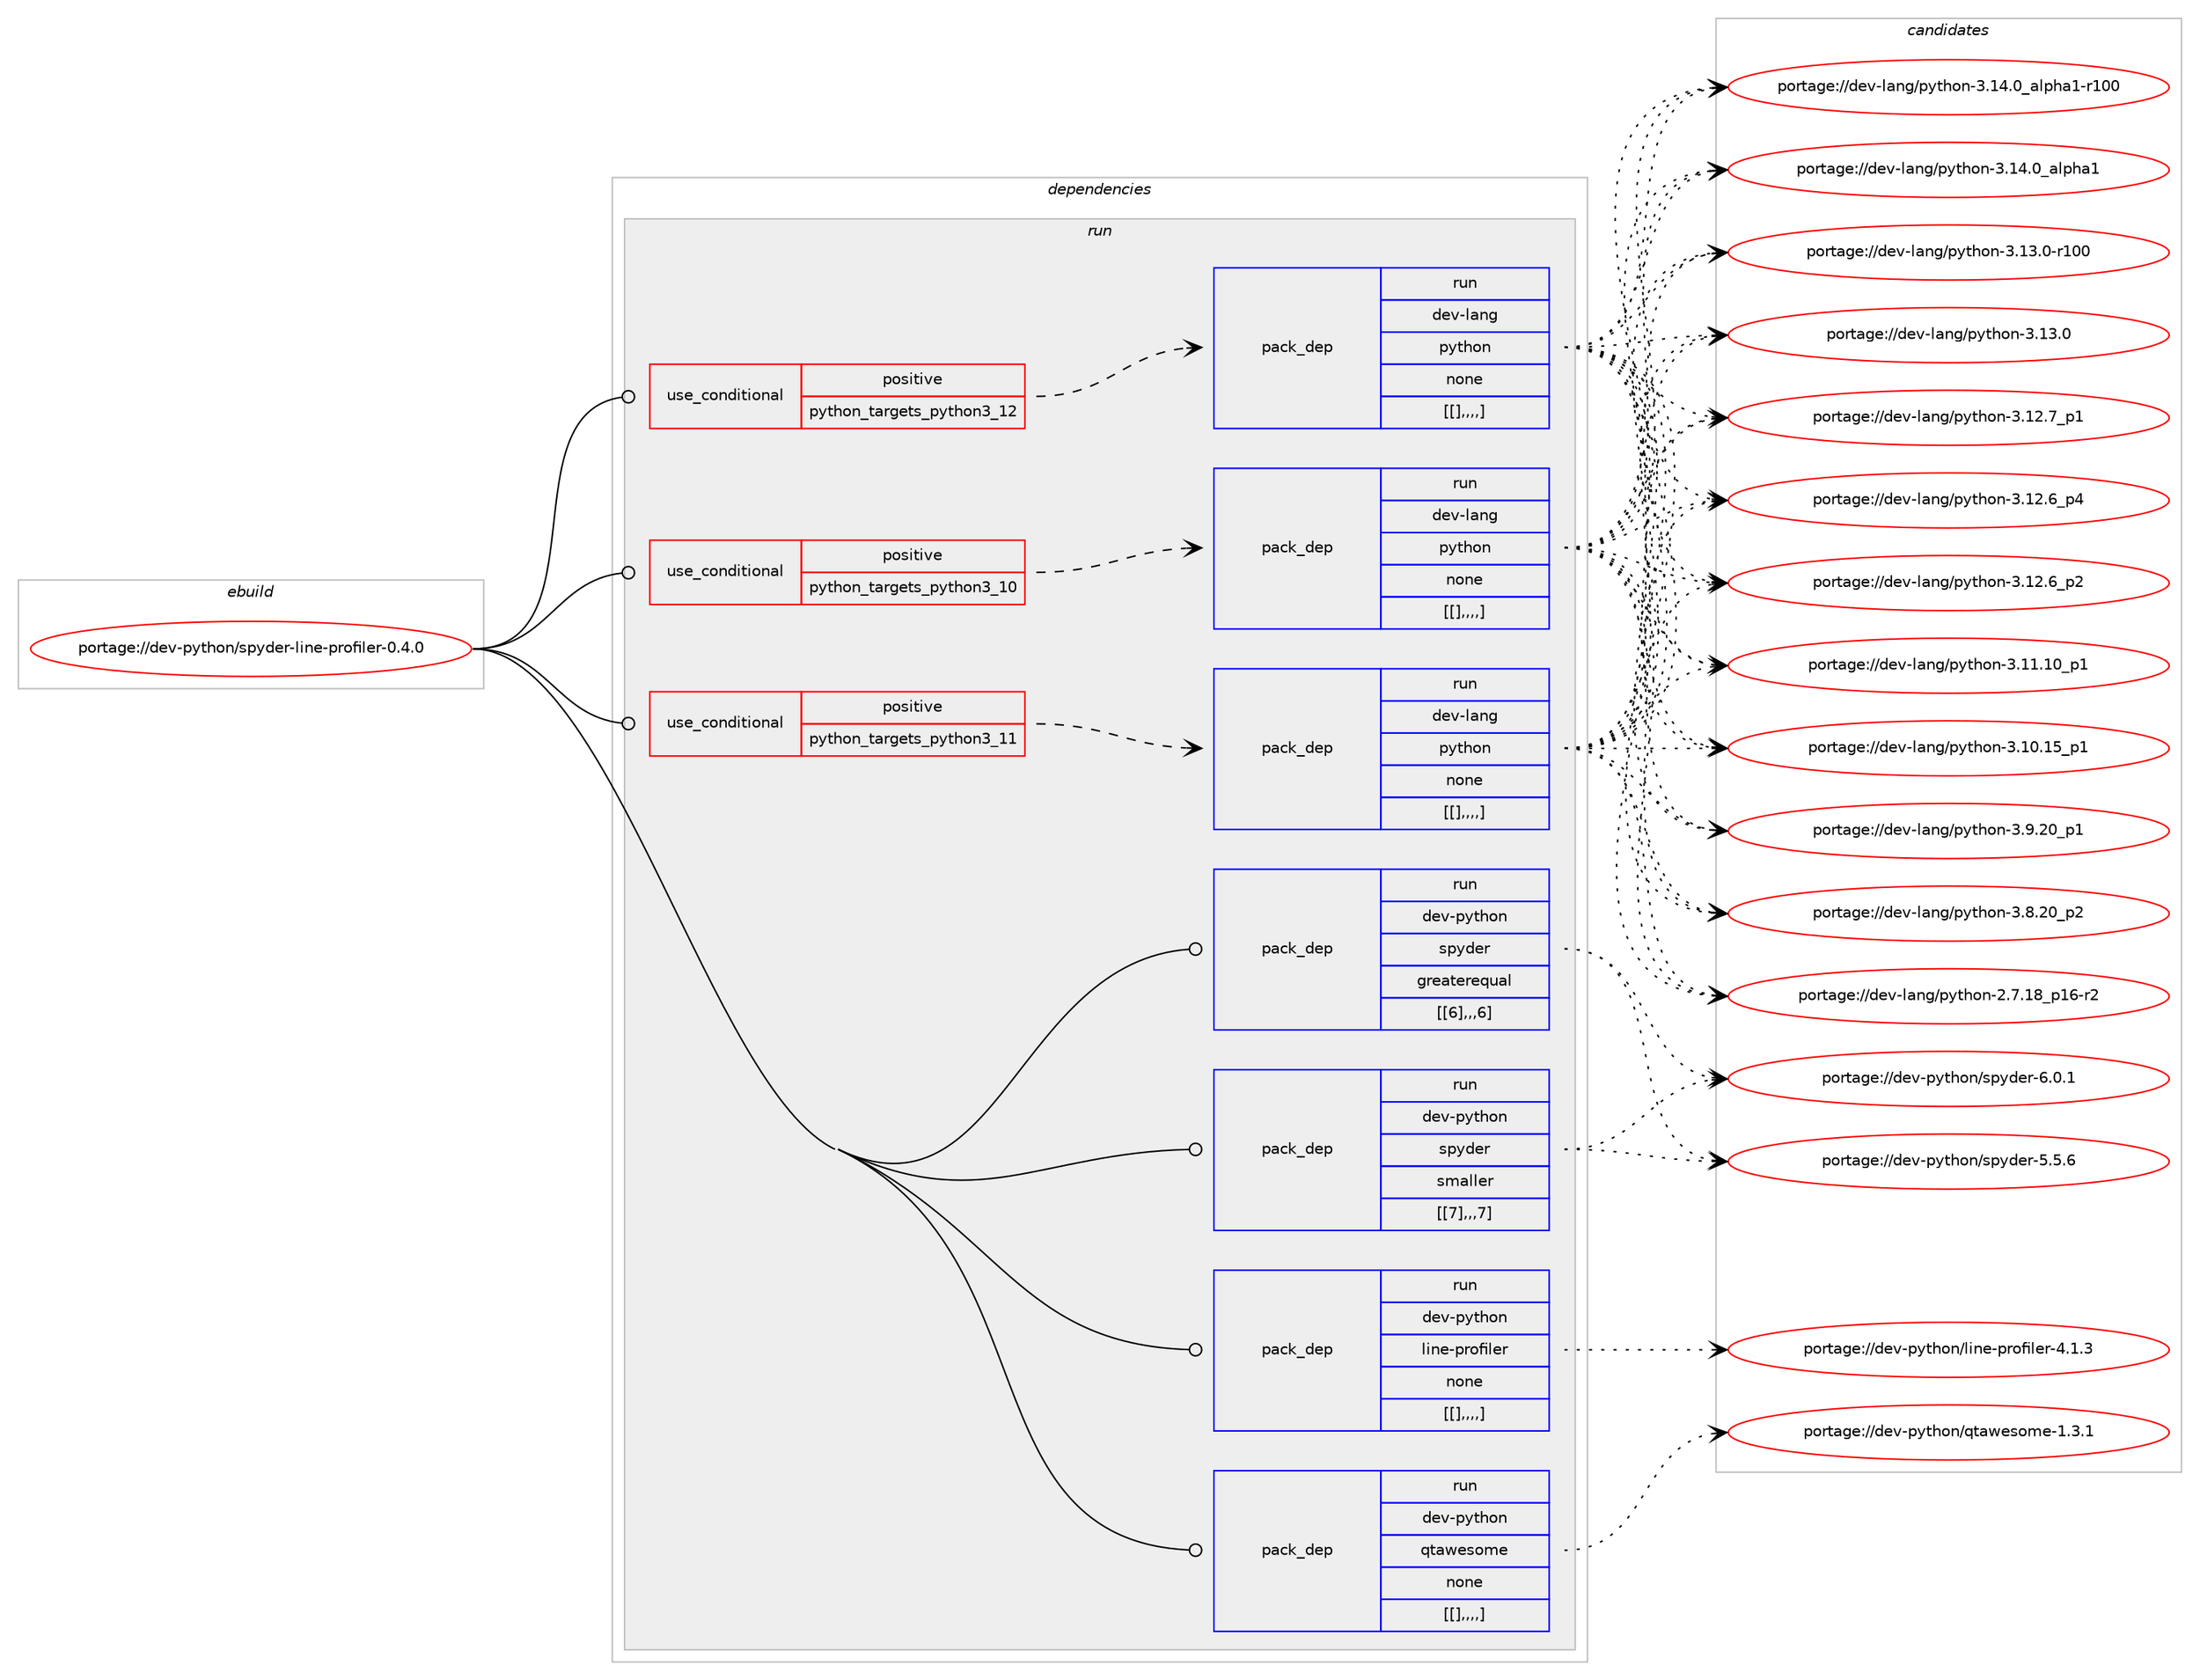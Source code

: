 digraph prolog {

# *************
# Graph options
# *************

newrank=true;
concentrate=true;
compound=true;
graph [rankdir=LR,fontname=Helvetica,fontsize=10,ranksep=1.5];#, ranksep=2.5, nodesep=0.2];
edge  [arrowhead=vee];
node  [fontname=Helvetica,fontsize=10];

# **********
# The ebuild
# **********

subgraph cluster_leftcol {
color=gray;
label=<<i>ebuild</i>>;
id [label="portage://dev-python/spyder-line-profiler-0.4.0", color=red, width=4, href="../dev-python/spyder-line-profiler-0.4.0.svg"];
}

# ****************
# The dependencies
# ****************

subgraph cluster_midcol {
color=gray;
label=<<i>dependencies</i>>;
subgraph cluster_compile {
fillcolor="#eeeeee";
style=filled;
label=<<i>compile</i>>;
}
subgraph cluster_compileandrun {
fillcolor="#eeeeee";
style=filled;
label=<<i>compile and run</i>>;
}
subgraph cluster_run {
fillcolor="#eeeeee";
style=filled;
label=<<i>run</i>>;
subgraph cond42836 {
dependency171379 [label=<<TABLE BORDER="0" CELLBORDER="1" CELLSPACING="0" CELLPADDING="4"><TR><TD ROWSPAN="3" CELLPADDING="10">use_conditional</TD></TR><TR><TD>positive</TD></TR><TR><TD>python_targets_python3_10</TD></TR></TABLE>>, shape=none, color=red];
subgraph pack127201 {
dependency171383 [label=<<TABLE BORDER="0" CELLBORDER="1" CELLSPACING="0" CELLPADDING="4" WIDTH="220"><TR><TD ROWSPAN="6" CELLPADDING="30">pack_dep</TD></TR><TR><TD WIDTH="110">run</TD></TR><TR><TD>dev-lang</TD></TR><TR><TD>python</TD></TR><TR><TD>none</TD></TR><TR><TD>[[],,,,]</TD></TR></TABLE>>, shape=none, color=blue];
}
dependency171379:e -> dependency171383:w [weight=20,style="dashed",arrowhead="vee"];
}
id:e -> dependency171379:w [weight=20,style="solid",arrowhead="odot"];
subgraph cond42869 {
dependency171457 [label=<<TABLE BORDER="0" CELLBORDER="1" CELLSPACING="0" CELLPADDING="4"><TR><TD ROWSPAN="3" CELLPADDING="10">use_conditional</TD></TR><TR><TD>positive</TD></TR><TR><TD>python_targets_python3_11</TD></TR></TABLE>>, shape=none, color=red];
subgraph pack127260 {
dependency171477 [label=<<TABLE BORDER="0" CELLBORDER="1" CELLSPACING="0" CELLPADDING="4" WIDTH="220"><TR><TD ROWSPAN="6" CELLPADDING="30">pack_dep</TD></TR><TR><TD WIDTH="110">run</TD></TR><TR><TD>dev-lang</TD></TR><TR><TD>python</TD></TR><TR><TD>none</TD></TR><TR><TD>[[],,,,]</TD></TR></TABLE>>, shape=none, color=blue];
}
dependency171457:e -> dependency171477:w [weight=20,style="dashed",arrowhead="vee"];
}
id:e -> dependency171457:w [weight=20,style="solid",arrowhead="odot"];
subgraph cond42887 {
dependency171514 [label=<<TABLE BORDER="0" CELLBORDER="1" CELLSPACING="0" CELLPADDING="4"><TR><TD ROWSPAN="3" CELLPADDING="10">use_conditional</TD></TR><TR><TD>positive</TD></TR><TR><TD>python_targets_python3_12</TD></TR></TABLE>>, shape=none, color=red];
subgraph pack127285 {
dependency171535 [label=<<TABLE BORDER="0" CELLBORDER="1" CELLSPACING="0" CELLPADDING="4" WIDTH="220"><TR><TD ROWSPAN="6" CELLPADDING="30">pack_dep</TD></TR><TR><TD WIDTH="110">run</TD></TR><TR><TD>dev-lang</TD></TR><TR><TD>python</TD></TR><TR><TD>none</TD></TR><TR><TD>[[],,,,]</TD></TR></TABLE>>, shape=none, color=blue];
}
dependency171514:e -> dependency171535:w [weight=20,style="dashed",arrowhead="vee"];
}
id:e -> dependency171514:w [weight=20,style="solid",arrowhead="odot"];
subgraph pack127298 {
dependency171571 [label=<<TABLE BORDER="0" CELLBORDER="1" CELLSPACING="0" CELLPADDING="4" WIDTH="220"><TR><TD ROWSPAN="6" CELLPADDING="30">pack_dep</TD></TR><TR><TD WIDTH="110">run</TD></TR><TR><TD>dev-python</TD></TR><TR><TD>line-profiler</TD></TR><TR><TD>none</TD></TR><TR><TD>[[],,,,]</TD></TR></TABLE>>, shape=none, color=blue];
}
id:e -> dependency171571:w [weight=20,style="solid",arrowhead="odot"];
subgraph pack127319 {
dependency171577 [label=<<TABLE BORDER="0" CELLBORDER="1" CELLSPACING="0" CELLPADDING="4" WIDTH="220"><TR><TD ROWSPAN="6" CELLPADDING="30">pack_dep</TD></TR><TR><TD WIDTH="110">run</TD></TR><TR><TD>dev-python</TD></TR><TR><TD>qtawesome</TD></TR><TR><TD>none</TD></TR><TR><TD>[[],,,,]</TD></TR></TABLE>>, shape=none, color=blue];
}
id:e -> dependency171577:w [weight=20,style="solid",arrowhead="odot"];
subgraph pack127338 {
dependency171599 [label=<<TABLE BORDER="0" CELLBORDER="1" CELLSPACING="0" CELLPADDING="4" WIDTH="220"><TR><TD ROWSPAN="6" CELLPADDING="30">pack_dep</TD></TR><TR><TD WIDTH="110">run</TD></TR><TR><TD>dev-python</TD></TR><TR><TD>spyder</TD></TR><TR><TD>greaterequal</TD></TR><TR><TD>[[6],,,6]</TD></TR></TABLE>>, shape=none, color=blue];
}
id:e -> dependency171599:w [weight=20,style="solid",arrowhead="odot"];
subgraph pack127358 {
dependency171674 [label=<<TABLE BORDER="0" CELLBORDER="1" CELLSPACING="0" CELLPADDING="4" WIDTH="220"><TR><TD ROWSPAN="6" CELLPADDING="30">pack_dep</TD></TR><TR><TD WIDTH="110">run</TD></TR><TR><TD>dev-python</TD></TR><TR><TD>spyder</TD></TR><TR><TD>smaller</TD></TR><TR><TD>[[7],,,7]</TD></TR></TABLE>>, shape=none, color=blue];
}
id:e -> dependency171674:w [weight=20,style="solid",arrowhead="odot"];
}
}

# **************
# The candidates
# **************

subgraph cluster_choices {
rank=same;
color=gray;
label=<<i>candidates</i>>;

subgraph choice127120 {
color=black;
nodesep=1;
choice100101118451089711010347112121116104111110455146495246489597108112104974945114494848 [label="portage://dev-lang/python-3.14.0_alpha1-r100", color=red, width=4,href="../dev-lang/python-3.14.0_alpha1-r100.svg"];
choice1001011184510897110103471121211161041111104551464952464895971081121049749 [label="portage://dev-lang/python-3.14.0_alpha1", color=red, width=4,href="../dev-lang/python-3.14.0_alpha1.svg"];
choice1001011184510897110103471121211161041111104551464951464845114494848 [label="portage://dev-lang/python-3.13.0-r100", color=red, width=4,href="../dev-lang/python-3.13.0-r100.svg"];
choice10010111845108971101034711212111610411111045514649514648 [label="portage://dev-lang/python-3.13.0", color=red, width=4,href="../dev-lang/python-3.13.0.svg"];
choice100101118451089711010347112121116104111110455146495046559511249 [label="portage://dev-lang/python-3.12.7_p1", color=red, width=4,href="../dev-lang/python-3.12.7_p1.svg"];
choice100101118451089711010347112121116104111110455146495046549511252 [label="portage://dev-lang/python-3.12.6_p4", color=red, width=4,href="../dev-lang/python-3.12.6_p4.svg"];
choice100101118451089711010347112121116104111110455146495046549511250 [label="portage://dev-lang/python-3.12.6_p2", color=red, width=4,href="../dev-lang/python-3.12.6_p2.svg"];
choice10010111845108971101034711212111610411111045514649494649489511249 [label="portage://dev-lang/python-3.11.10_p1", color=red, width=4,href="../dev-lang/python-3.11.10_p1.svg"];
choice10010111845108971101034711212111610411111045514649484649539511249 [label="portage://dev-lang/python-3.10.15_p1", color=red, width=4,href="../dev-lang/python-3.10.15_p1.svg"];
choice100101118451089711010347112121116104111110455146574650489511249 [label="portage://dev-lang/python-3.9.20_p1", color=red, width=4,href="../dev-lang/python-3.9.20_p1.svg"];
choice100101118451089711010347112121116104111110455146564650489511250 [label="portage://dev-lang/python-3.8.20_p2", color=red, width=4,href="../dev-lang/python-3.8.20_p2.svg"];
choice100101118451089711010347112121116104111110455046554649569511249544511450 [label="portage://dev-lang/python-2.7.18_p16-r2", color=red, width=4,href="../dev-lang/python-2.7.18_p16-r2.svg"];
dependency171383:e -> choice100101118451089711010347112121116104111110455146495246489597108112104974945114494848:w [style=dotted,weight="100"];
dependency171383:e -> choice1001011184510897110103471121211161041111104551464952464895971081121049749:w [style=dotted,weight="100"];
dependency171383:e -> choice1001011184510897110103471121211161041111104551464951464845114494848:w [style=dotted,weight="100"];
dependency171383:e -> choice10010111845108971101034711212111610411111045514649514648:w [style=dotted,weight="100"];
dependency171383:e -> choice100101118451089711010347112121116104111110455146495046559511249:w [style=dotted,weight="100"];
dependency171383:e -> choice100101118451089711010347112121116104111110455146495046549511252:w [style=dotted,weight="100"];
dependency171383:e -> choice100101118451089711010347112121116104111110455146495046549511250:w [style=dotted,weight="100"];
dependency171383:e -> choice10010111845108971101034711212111610411111045514649494649489511249:w [style=dotted,weight="100"];
dependency171383:e -> choice10010111845108971101034711212111610411111045514649484649539511249:w [style=dotted,weight="100"];
dependency171383:e -> choice100101118451089711010347112121116104111110455146574650489511249:w [style=dotted,weight="100"];
dependency171383:e -> choice100101118451089711010347112121116104111110455146564650489511250:w [style=dotted,weight="100"];
dependency171383:e -> choice100101118451089711010347112121116104111110455046554649569511249544511450:w [style=dotted,weight="100"];
}
subgraph choice127127 {
color=black;
nodesep=1;
choice100101118451089711010347112121116104111110455146495246489597108112104974945114494848 [label="portage://dev-lang/python-3.14.0_alpha1-r100", color=red, width=4,href="../dev-lang/python-3.14.0_alpha1-r100.svg"];
choice1001011184510897110103471121211161041111104551464952464895971081121049749 [label="portage://dev-lang/python-3.14.0_alpha1", color=red, width=4,href="../dev-lang/python-3.14.0_alpha1.svg"];
choice1001011184510897110103471121211161041111104551464951464845114494848 [label="portage://dev-lang/python-3.13.0-r100", color=red, width=4,href="../dev-lang/python-3.13.0-r100.svg"];
choice10010111845108971101034711212111610411111045514649514648 [label="portage://dev-lang/python-3.13.0", color=red, width=4,href="../dev-lang/python-3.13.0.svg"];
choice100101118451089711010347112121116104111110455146495046559511249 [label="portage://dev-lang/python-3.12.7_p1", color=red, width=4,href="../dev-lang/python-3.12.7_p1.svg"];
choice100101118451089711010347112121116104111110455146495046549511252 [label="portage://dev-lang/python-3.12.6_p4", color=red, width=4,href="../dev-lang/python-3.12.6_p4.svg"];
choice100101118451089711010347112121116104111110455146495046549511250 [label="portage://dev-lang/python-3.12.6_p2", color=red, width=4,href="../dev-lang/python-3.12.6_p2.svg"];
choice10010111845108971101034711212111610411111045514649494649489511249 [label="portage://dev-lang/python-3.11.10_p1", color=red, width=4,href="../dev-lang/python-3.11.10_p1.svg"];
choice10010111845108971101034711212111610411111045514649484649539511249 [label="portage://dev-lang/python-3.10.15_p1", color=red, width=4,href="../dev-lang/python-3.10.15_p1.svg"];
choice100101118451089711010347112121116104111110455146574650489511249 [label="portage://dev-lang/python-3.9.20_p1", color=red, width=4,href="../dev-lang/python-3.9.20_p1.svg"];
choice100101118451089711010347112121116104111110455146564650489511250 [label="portage://dev-lang/python-3.8.20_p2", color=red, width=4,href="../dev-lang/python-3.8.20_p2.svg"];
choice100101118451089711010347112121116104111110455046554649569511249544511450 [label="portage://dev-lang/python-2.7.18_p16-r2", color=red, width=4,href="../dev-lang/python-2.7.18_p16-r2.svg"];
dependency171477:e -> choice100101118451089711010347112121116104111110455146495246489597108112104974945114494848:w [style=dotted,weight="100"];
dependency171477:e -> choice1001011184510897110103471121211161041111104551464952464895971081121049749:w [style=dotted,weight="100"];
dependency171477:e -> choice1001011184510897110103471121211161041111104551464951464845114494848:w [style=dotted,weight="100"];
dependency171477:e -> choice10010111845108971101034711212111610411111045514649514648:w [style=dotted,weight="100"];
dependency171477:e -> choice100101118451089711010347112121116104111110455146495046559511249:w [style=dotted,weight="100"];
dependency171477:e -> choice100101118451089711010347112121116104111110455146495046549511252:w [style=dotted,weight="100"];
dependency171477:e -> choice100101118451089711010347112121116104111110455146495046549511250:w [style=dotted,weight="100"];
dependency171477:e -> choice10010111845108971101034711212111610411111045514649494649489511249:w [style=dotted,weight="100"];
dependency171477:e -> choice10010111845108971101034711212111610411111045514649484649539511249:w [style=dotted,weight="100"];
dependency171477:e -> choice100101118451089711010347112121116104111110455146574650489511249:w [style=dotted,weight="100"];
dependency171477:e -> choice100101118451089711010347112121116104111110455146564650489511250:w [style=dotted,weight="100"];
dependency171477:e -> choice100101118451089711010347112121116104111110455046554649569511249544511450:w [style=dotted,weight="100"];
}
subgraph choice127135 {
color=black;
nodesep=1;
choice100101118451089711010347112121116104111110455146495246489597108112104974945114494848 [label="portage://dev-lang/python-3.14.0_alpha1-r100", color=red, width=4,href="../dev-lang/python-3.14.0_alpha1-r100.svg"];
choice1001011184510897110103471121211161041111104551464952464895971081121049749 [label="portage://dev-lang/python-3.14.0_alpha1", color=red, width=4,href="../dev-lang/python-3.14.0_alpha1.svg"];
choice1001011184510897110103471121211161041111104551464951464845114494848 [label="portage://dev-lang/python-3.13.0-r100", color=red, width=4,href="../dev-lang/python-3.13.0-r100.svg"];
choice10010111845108971101034711212111610411111045514649514648 [label="portage://dev-lang/python-3.13.0", color=red, width=4,href="../dev-lang/python-3.13.0.svg"];
choice100101118451089711010347112121116104111110455146495046559511249 [label="portage://dev-lang/python-3.12.7_p1", color=red, width=4,href="../dev-lang/python-3.12.7_p1.svg"];
choice100101118451089711010347112121116104111110455146495046549511252 [label="portage://dev-lang/python-3.12.6_p4", color=red, width=4,href="../dev-lang/python-3.12.6_p4.svg"];
choice100101118451089711010347112121116104111110455146495046549511250 [label="portage://dev-lang/python-3.12.6_p2", color=red, width=4,href="../dev-lang/python-3.12.6_p2.svg"];
choice10010111845108971101034711212111610411111045514649494649489511249 [label="portage://dev-lang/python-3.11.10_p1", color=red, width=4,href="../dev-lang/python-3.11.10_p1.svg"];
choice10010111845108971101034711212111610411111045514649484649539511249 [label="portage://dev-lang/python-3.10.15_p1", color=red, width=4,href="../dev-lang/python-3.10.15_p1.svg"];
choice100101118451089711010347112121116104111110455146574650489511249 [label="portage://dev-lang/python-3.9.20_p1", color=red, width=4,href="../dev-lang/python-3.9.20_p1.svg"];
choice100101118451089711010347112121116104111110455146564650489511250 [label="portage://dev-lang/python-3.8.20_p2", color=red, width=4,href="../dev-lang/python-3.8.20_p2.svg"];
choice100101118451089711010347112121116104111110455046554649569511249544511450 [label="portage://dev-lang/python-2.7.18_p16-r2", color=red, width=4,href="../dev-lang/python-2.7.18_p16-r2.svg"];
dependency171535:e -> choice100101118451089711010347112121116104111110455146495246489597108112104974945114494848:w [style=dotted,weight="100"];
dependency171535:e -> choice1001011184510897110103471121211161041111104551464952464895971081121049749:w [style=dotted,weight="100"];
dependency171535:e -> choice1001011184510897110103471121211161041111104551464951464845114494848:w [style=dotted,weight="100"];
dependency171535:e -> choice10010111845108971101034711212111610411111045514649514648:w [style=dotted,weight="100"];
dependency171535:e -> choice100101118451089711010347112121116104111110455146495046559511249:w [style=dotted,weight="100"];
dependency171535:e -> choice100101118451089711010347112121116104111110455146495046549511252:w [style=dotted,weight="100"];
dependency171535:e -> choice100101118451089711010347112121116104111110455146495046549511250:w [style=dotted,weight="100"];
dependency171535:e -> choice10010111845108971101034711212111610411111045514649494649489511249:w [style=dotted,weight="100"];
dependency171535:e -> choice10010111845108971101034711212111610411111045514649484649539511249:w [style=dotted,weight="100"];
dependency171535:e -> choice100101118451089711010347112121116104111110455146574650489511249:w [style=dotted,weight="100"];
dependency171535:e -> choice100101118451089711010347112121116104111110455146564650489511250:w [style=dotted,weight="100"];
dependency171535:e -> choice100101118451089711010347112121116104111110455046554649569511249544511450:w [style=dotted,weight="100"];
}
subgraph choice127175 {
color=black;
nodesep=1;
choice100101118451121211161041111104710810511010145112114111102105108101114455246494651 [label="portage://dev-python/line-profiler-4.1.3", color=red, width=4,href="../dev-python/line-profiler-4.1.3.svg"];
dependency171571:e -> choice100101118451121211161041111104710810511010145112114111102105108101114455246494651:w [style=dotted,weight="100"];
}
subgraph choice127177 {
color=black;
nodesep=1;
choice100101118451121211161041111104711311697119101115111109101454946514649 [label="portage://dev-python/qtawesome-1.3.1", color=red, width=4,href="../dev-python/qtawesome-1.3.1.svg"];
dependency171577:e -> choice100101118451121211161041111104711311697119101115111109101454946514649:w [style=dotted,weight="100"];
}
subgraph choice127190 {
color=black;
nodesep=1;
choice1001011184511212111610411111047115112121100101114455446484649 [label="portage://dev-python/spyder-6.0.1", color=red, width=4,href="../dev-python/spyder-6.0.1.svg"];
choice1001011184511212111610411111047115112121100101114455346534654 [label="portage://dev-python/spyder-5.5.6", color=red, width=4,href="../dev-python/spyder-5.5.6.svg"];
dependency171599:e -> choice1001011184511212111610411111047115112121100101114455446484649:w [style=dotted,weight="100"];
dependency171599:e -> choice1001011184511212111610411111047115112121100101114455346534654:w [style=dotted,weight="100"];
}
subgraph choice127192 {
color=black;
nodesep=1;
choice1001011184511212111610411111047115112121100101114455446484649 [label="portage://dev-python/spyder-6.0.1", color=red, width=4,href="../dev-python/spyder-6.0.1.svg"];
choice1001011184511212111610411111047115112121100101114455346534654 [label="portage://dev-python/spyder-5.5.6", color=red, width=4,href="../dev-python/spyder-5.5.6.svg"];
dependency171674:e -> choice1001011184511212111610411111047115112121100101114455446484649:w [style=dotted,weight="100"];
dependency171674:e -> choice1001011184511212111610411111047115112121100101114455346534654:w [style=dotted,weight="100"];
}
}

}
